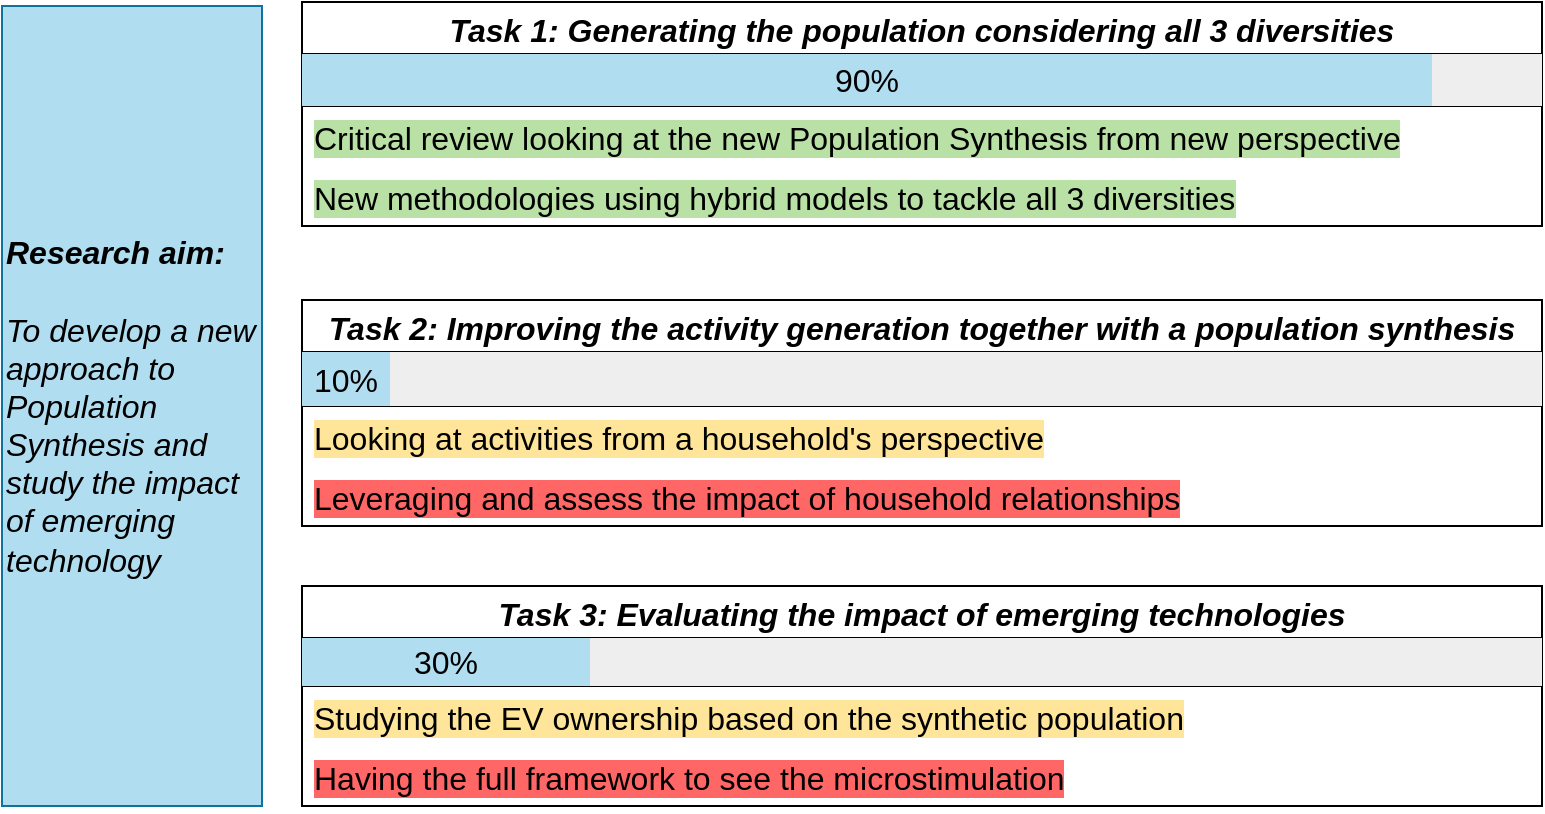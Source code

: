<mxfile version="24.2.1" type="github">
  <diagram name="Page-1" id="GcLynW6Bm_qK1KajZ2lx">
    <mxGraphModel dx="1687" dy="878" grid="1" gridSize="10" guides="1" tooltips="1" connect="1" arrows="1" fold="1" page="1" pageScale="1" pageWidth="1169" pageHeight="827" math="0" shadow="0">
      <root>
        <mxCell id="0" />
        <mxCell id="1" parent="0" />
        <mxCell id="DFPLayo4z6RkdoQgYkVW-1" value="&lt;b&gt;&lt;i&gt;Research aim:&lt;/i&gt;&lt;/b&gt;&lt;div&gt;&lt;br&gt;&lt;div style=&quot;font-size: 16px;&quot;&gt;&lt;i&gt;To develop a new approach to Population Synthesis and study the impact of emerging technology&lt;/i&gt;&lt;/div&gt;&lt;/div&gt;" style="rounded=0;whiteSpace=wrap;html=1;align=left;fontSize=16;fillColor=#b1ddf0;strokeColor=#10739e;" vertex="1" parent="1">
          <mxGeometry x="10" y="300" width="130" height="400" as="geometry" />
        </mxCell>
        <mxCell id="DFPLayo4z6RkdoQgYkVW-2" value="Task 1: Generating the population considering all 3 diversities" style="swimlane;fontStyle=3;childLayout=stackLayout;horizontal=1;startSize=26;horizontalStack=0;resizeParent=1;resizeParentMax=0;resizeLast=0;collapsible=1;marginBottom=0;align=center;fontSize=16;" vertex="1" parent="1">
          <mxGeometry x="160" y="298" width="620" height="112" as="geometry" />
        </mxCell>
        <mxCell id="DFPLayo4z6RkdoQgYkVW-66" value="" style="shape=table;startSize=0;container=1;collapsible=0;childLayout=tableLayout;fontSize=16;" vertex="1" parent="DFPLayo4z6RkdoQgYkVW-2">
          <mxGeometry y="26" width="620" height="26" as="geometry" />
        </mxCell>
        <mxCell id="DFPLayo4z6RkdoQgYkVW-67" value="" style="shape=tableRow;horizontal=0;startSize=0;swimlaneHead=0;swimlaneBody=0;strokeColor=inherit;top=0;left=0;bottom=0;right=0;collapsible=0;dropTarget=0;fillColor=none;points=[[0,0.5],[1,0.5]];portConstraint=eastwest;fontSize=16;" vertex="1" parent="DFPLayo4z6RkdoQgYkVW-66">
          <mxGeometry width="620" height="26" as="geometry" />
        </mxCell>
        <mxCell id="DFPLayo4z6RkdoQgYkVW-68" value="90%" style="shape=partialRectangle;html=1;whiteSpace=wrap;connectable=0;strokeColor=#10739e;overflow=hidden;fillColor=#b1ddf0;top=0;left=0;bottom=0;right=0;pointerEvents=1;fontSize=16;" vertex="1" parent="DFPLayo4z6RkdoQgYkVW-67">
          <mxGeometry width="565" height="26" as="geometry">
            <mxRectangle width="565" height="26" as="alternateBounds" />
          </mxGeometry>
        </mxCell>
        <mxCell id="DFPLayo4z6RkdoQgYkVW-69" value="" style="shape=partialRectangle;html=1;whiteSpace=wrap;connectable=0;overflow=hidden;fillColor=#eeeeee;top=0;left=0;bottom=0;right=0;pointerEvents=1;fontSize=16;strokeColor=#36393d;" vertex="1" parent="DFPLayo4z6RkdoQgYkVW-67">
          <mxGeometry x="565" width="55" height="26" as="geometry">
            <mxRectangle width="55" height="26" as="alternateBounds" />
          </mxGeometry>
        </mxCell>
        <mxCell id="DFPLayo4z6RkdoQgYkVW-3" value="Critical review looking at the new Population Synthesis from new perspective" style="text;strokeColor=none;fillColor=none;spacingLeft=4;spacingRight=4;overflow=hidden;rotatable=0;points=[[0,0.5],[1,0.5]];portConstraint=eastwest;fontSize=16;whiteSpace=wrap;html=1;labelBackgroundColor=#B9E0A5;textShadow=0;labelBorderColor=none;" vertex="1" parent="DFPLayo4z6RkdoQgYkVW-2">
          <mxGeometry y="52" width="620" height="30" as="geometry" />
        </mxCell>
        <mxCell id="DFPLayo4z6RkdoQgYkVW-4" value="New methodologies using hybrid models to tackle all 3 diversities" style="text;strokeColor=none;fillColor=none;spacingLeft=4;spacingRight=4;overflow=hidden;rotatable=0;points=[[0,0.5],[1,0.5]];portConstraint=eastwest;fontSize=16;whiteSpace=wrap;html=1;labelBackgroundColor=#B9E0A5;textShadow=0;labelBorderColor=none;" vertex="1" parent="DFPLayo4z6RkdoQgYkVW-2">
          <mxGeometry y="82" width="620" height="30" as="geometry" />
        </mxCell>
        <mxCell id="DFPLayo4z6RkdoQgYkVW-6" value="Task 2: Improving the activity generation together with a population synthesis" style="swimlane;fontStyle=3;childLayout=stackLayout;horizontal=1;startSize=26;horizontalStack=0;resizeParent=1;resizeParentMax=0;resizeLast=0;collapsible=1;marginBottom=0;align=center;fontSize=16;" vertex="1" parent="1">
          <mxGeometry x="160" y="447" width="620" height="113" as="geometry" />
        </mxCell>
        <mxCell id="DFPLayo4z6RkdoQgYkVW-62" value="" style="shape=table;startSize=0;container=1;collapsible=0;childLayout=tableLayout;fontSize=16;" vertex="1" parent="DFPLayo4z6RkdoQgYkVW-6">
          <mxGeometry y="26" width="620" height="27" as="geometry" />
        </mxCell>
        <mxCell id="DFPLayo4z6RkdoQgYkVW-63" value="" style="shape=tableRow;horizontal=0;startSize=0;swimlaneHead=0;swimlaneBody=0;strokeColor=inherit;top=0;left=0;bottom=0;right=0;collapsible=0;dropTarget=0;fillColor=none;points=[[0,0.5],[1,0.5]];portConstraint=eastwest;fontSize=16;" vertex="1" parent="DFPLayo4z6RkdoQgYkVW-62">
          <mxGeometry width="620" height="27" as="geometry" />
        </mxCell>
        <mxCell id="DFPLayo4z6RkdoQgYkVW-64" value="10%" style="shape=partialRectangle;html=1;whiteSpace=wrap;connectable=0;strokeColor=#10739e;overflow=hidden;fillColor=#b1ddf0;top=0;left=0;bottom=0;right=0;pointerEvents=1;fontSize=16;" vertex="1" parent="DFPLayo4z6RkdoQgYkVW-63">
          <mxGeometry width="44" height="27" as="geometry">
            <mxRectangle width="44" height="27" as="alternateBounds" />
          </mxGeometry>
        </mxCell>
        <mxCell id="DFPLayo4z6RkdoQgYkVW-65" value="" style="shape=partialRectangle;html=1;whiteSpace=wrap;connectable=0;strokeColor=#36393d;overflow=hidden;fillColor=#eeeeee;top=0;left=0;bottom=0;right=0;pointerEvents=1;fontSize=16;" vertex="1" parent="DFPLayo4z6RkdoQgYkVW-63">
          <mxGeometry x="44" width="576" height="27" as="geometry">
            <mxRectangle width="576" height="27" as="alternateBounds" />
          </mxGeometry>
        </mxCell>
        <mxCell id="DFPLayo4z6RkdoQgYkVW-7" value="&lt;font face=&quot;Helvetica&quot; style=&quot;font-size: 16px;&quot;&gt;Looking at activities from a household&#39;s perspective&lt;/font&gt;" style="text;strokeColor=none;fillColor=none;spacingLeft=4;spacingRight=4;overflow=hidden;rotatable=0;points=[[0,0.5],[1,0.5]];portConstraint=eastwest;fontSize=16;whiteSpace=wrap;html=1;labelBackgroundColor=#FFE599;" vertex="1" parent="DFPLayo4z6RkdoQgYkVW-6">
          <mxGeometry y="53" width="620" height="30" as="geometry" />
        </mxCell>
        <mxCell id="DFPLayo4z6RkdoQgYkVW-8" value="Leveraging and assess the impact of household relationships" style="text;strokeColor=none;fillColor=none;spacingLeft=4;spacingRight=4;overflow=hidden;rotatable=0;points=[[0,0.5],[1,0.5]];portConstraint=eastwest;fontSize=16;whiteSpace=wrap;html=1;labelBackgroundColor=#FF6666;" vertex="1" parent="DFPLayo4z6RkdoQgYkVW-6">
          <mxGeometry y="83" width="620" height="30" as="geometry" />
        </mxCell>
        <mxCell id="DFPLayo4z6RkdoQgYkVW-10" value="Task 3: Evaluating the impact of emerging technologies" style="swimlane;fontStyle=3;childLayout=stackLayout;horizontal=1;startSize=26;horizontalStack=0;resizeParent=1;resizeParentMax=0;resizeLast=0;collapsible=1;marginBottom=0;align=center;fontSize=16;" vertex="1" parent="1">
          <mxGeometry x="160" y="590" width="620" height="110" as="geometry" />
        </mxCell>
        <mxCell id="DFPLayo4z6RkdoQgYkVW-44" value="" style="shape=table;startSize=0;container=1;collapsible=0;childLayout=tableLayout;fontSize=16;" vertex="1" parent="DFPLayo4z6RkdoQgYkVW-10">
          <mxGeometry y="26" width="620" height="24" as="geometry" />
        </mxCell>
        <mxCell id="DFPLayo4z6RkdoQgYkVW-45" value="" style="shape=tableRow;horizontal=0;startSize=0;swimlaneHead=0;swimlaneBody=0;strokeColor=inherit;top=0;left=0;bottom=0;right=0;collapsible=0;dropTarget=0;fillColor=none;points=[[0,0.5],[1,0.5]];portConstraint=eastwest;fontSize=16;" vertex="1" parent="DFPLayo4z6RkdoQgYkVW-44">
          <mxGeometry width="620" height="24" as="geometry" />
        </mxCell>
        <mxCell id="DFPLayo4z6RkdoQgYkVW-46" value="&lt;font style=&quot;font-size: 16px;&quot; face=&quot;Helvetica&quot;&gt;30%&lt;/font&gt;" style="shape=partialRectangle;html=1;whiteSpace=wrap;connectable=0;strokeColor=#10739e;overflow=hidden;fillColor=#b1ddf0;top=0;left=0;bottom=0;right=0;pointerEvents=1;fontSize=16;" vertex="1" parent="DFPLayo4z6RkdoQgYkVW-45">
          <mxGeometry width="144" height="24" as="geometry">
            <mxRectangle width="144" height="24" as="alternateBounds" />
          </mxGeometry>
        </mxCell>
        <mxCell id="DFPLayo4z6RkdoQgYkVW-47" value="" style="shape=partialRectangle;html=1;whiteSpace=wrap;connectable=0;strokeColor=#36393d;overflow=hidden;fillColor=#eeeeee;top=0;left=0;bottom=0;right=0;pointerEvents=1;fontSize=16;" vertex="1" parent="DFPLayo4z6RkdoQgYkVW-45">
          <mxGeometry x="144" width="476" height="24" as="geometry">
            <mxRectangle width="476" height="24" as="alternateBounds" />
          </mxGeometry>
        </mxCell>
        <mxCell id="DFPLayo4z6RkdoQgYkVW-11" value="Studying the EV ownership based on the synthetic population" style="text;strokeColor=none;fillColor=none;spacingLeft=4;spacingRight=4;overflow=hidden;rotatable=0;points=[[0,0.5],[1,0.5]];portConstraint=eastwest;fontSize=16;whiteSpace=wrap;html=1;labelBackgroundColor=#FFE599;" vertex="1" parent="DFPLayo4z6RkdoQgYkVW-10">
          <mxGeometry y="50" width="620" height="30" as="geometry" />
        </mxCell>
        <mxCell id="DFPLayo4z6RkdoQgYkVW-12" value="Having the full framework to see the microstimulation" style="text;strokeColor=none;fillColor=none;spacingLeft=4;spacingRight=4;overflow=hidden;rotatable=0;points=[[0,0.5],[1,0.5]];portConstraint=eastwest;fontSize=16;whiteSpace=wrap;html=1;labelBackgroundColor=#FF6666;" vertex="1" parent="DFPLayo4z6RkdoQgYkVW-10">
          <mxGeometry y="80" width="620" height="30" as="geometry" />
        </mxCell>
      </root>
    </mxGraphModel>
  </diagram>
</mxfile>
